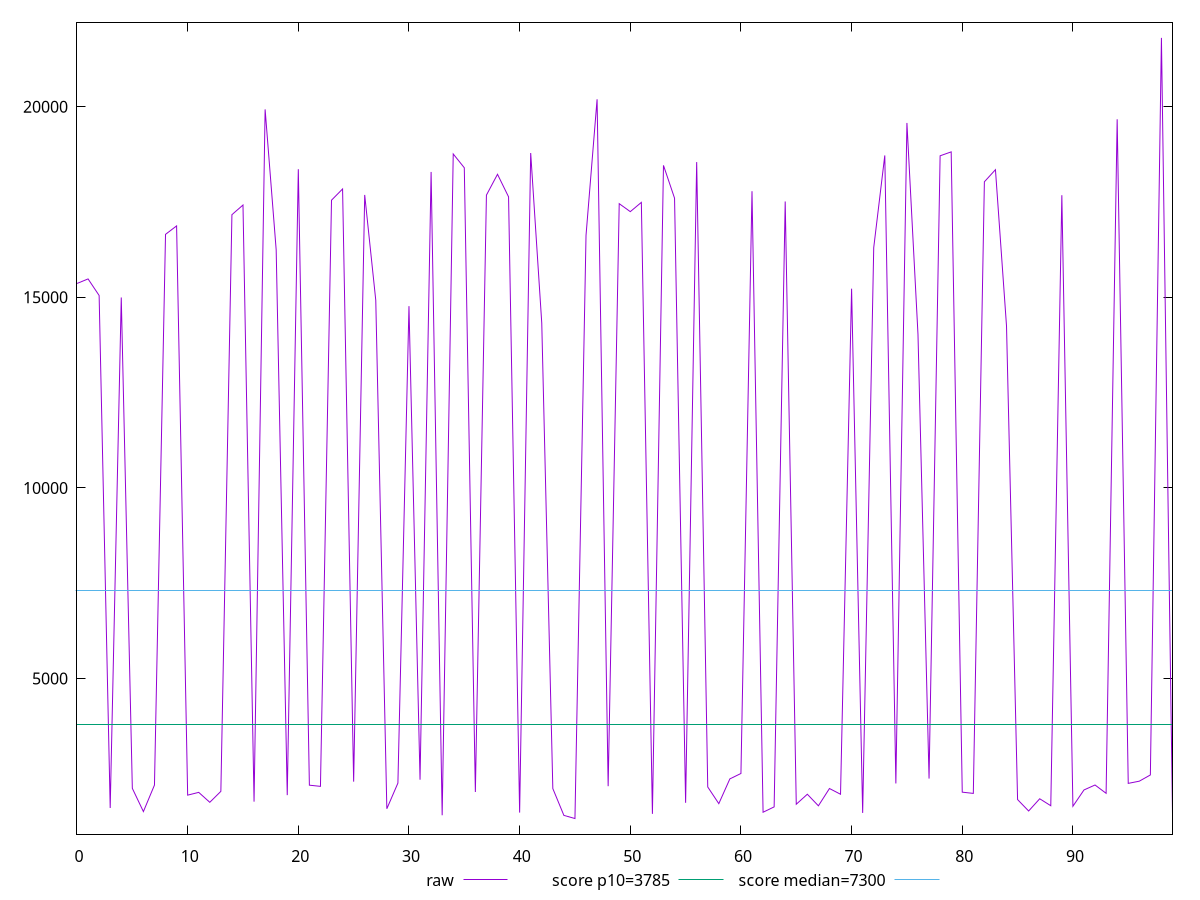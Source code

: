 reset

$raw <<EOF
0 15365.054999999998
1 15483.708999999995
2 15048.802
3 1601.144
4 14996.460500000001
5 2116.112
6 1506.4620000000002
7 2202.1125
8 16653.918999999998
9 16874.867500000004
10 1938.0369999999998
11 2010.605
12 1749.9340000000002
13 2037.295
14 17169.718
15 17422.839
16 1766.9679999999998
17 19932.3995
18 16244.554000000002
19 1937.4824999999996
20 18363.099
21 2199.2574999999997
22 2168.2265
23 17549.953
24 17844.170000000002
25 2291.8460000000005
26 17687.636000000002
27 14922.234500000002
28 1580.655
29 2254.2124999999996
30 14768.752499999999
31 2342.8709999999996
32 18290.978499999997
33 1409.5880000000002
34 18762.484
35 18400.268000000004
36 2020.8605000000002
37 17682.879
38 18229.6035
39 17637.3595
40 1479.219
41 18787.040999999997
42 14325.572
43 2110.206
44 1406.54
45 1324.437
46 16626.371000000003
47 20196.851500000004
48 2172.646
49 17458.490000000005
50 17249.0115
51 17491.802500000005
52 1445.8740000000003
53 18463.272499999995
54 17602.413500000002
55 1737.4095000000002
56 18549.157999999996
57 2152.3720000000003
58 1714.805
59 2364.8275000000003
60 2506.076
61 17784.898999999998
62 1489.122
63 1629.7355000000002
64 17516.689499999997
65 1699.395
66 1961.5299999999997
67 1657.8839999999998
68 2111.8775
69 1961.3624999999997
70 15226.9195
71 1471.758
72 16305.236000000003
73 18723.681000000008
74 2244.8774999999996
75 19576.638500000005
76 14026.9385
77 2372.9979999999996
78 18714.346999999994
79 18817.3935
80 2016.0120000000002
81 1983.6180000000004
82 18032.639
83 18350.0245
84 14248.57
85 1821.466
86 1521.666
87 1842.6300000000003
88 1660.2869999999998
89 17680.814
90 1645.905
91 2073.87
92 2203.931
93 1985.9899999999998
94 19673.676
95 2246.777
96 2304.2480000000005
97 2467.94
98 21808.059500000003
99 1452.408
EOF

set key outside below
set xrange [0:99]
set yrange [914.7645499999999:22217.731950000005]
set trange [914.7645499999999:22217.731950000005]
set terminal svg size 640, 500 enhanced background rgb 'white'
set output "reports/report_00027_2021-02-24T12-40-31.850Z/interactive/samples/agenda/raw/values.svg"

plot $raw title "raw" with line, \
     3785 title "score p10=3785", \
     7300 title "score median=7300"

reset
